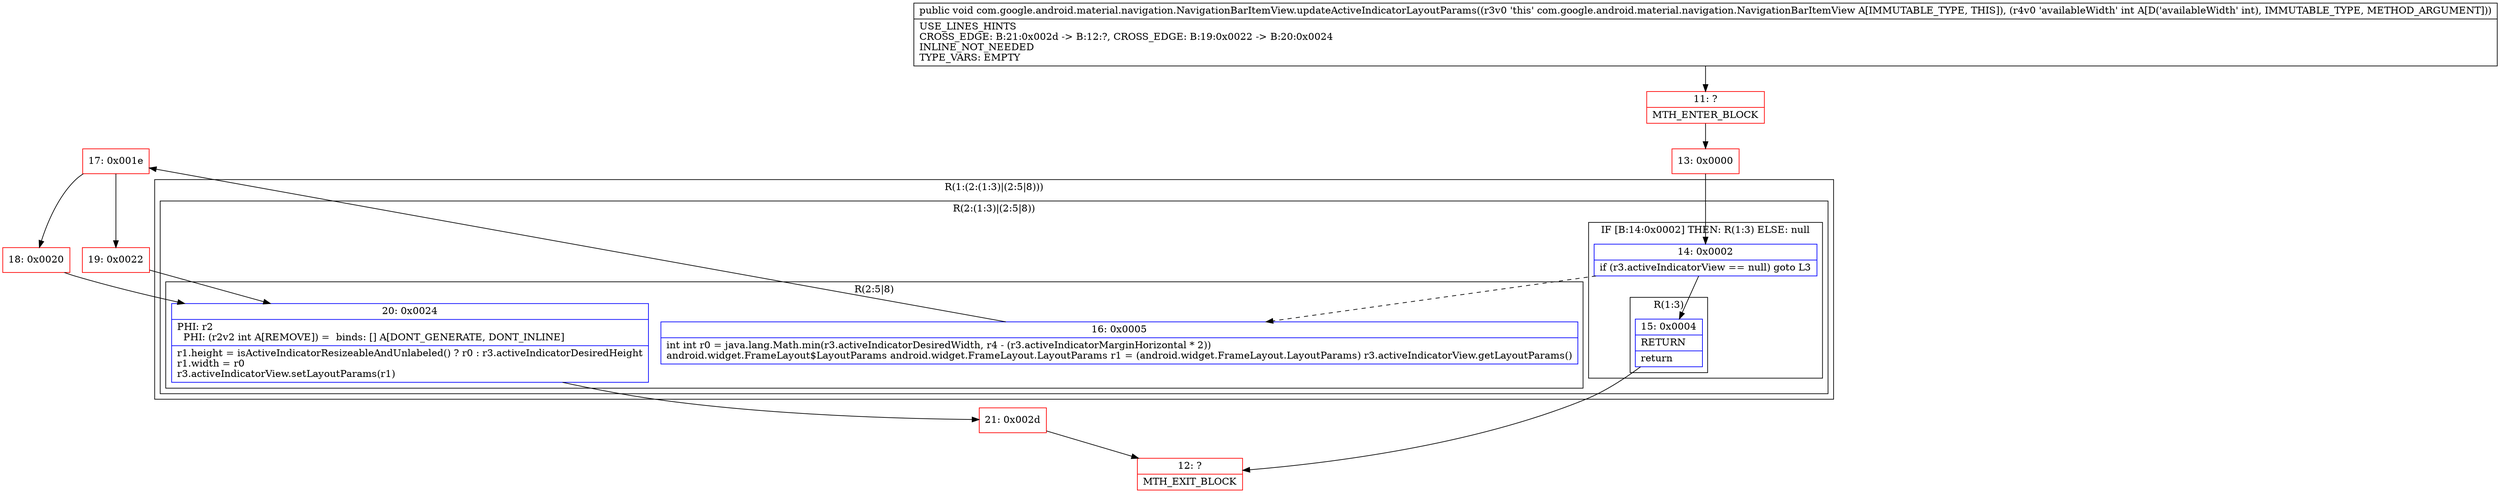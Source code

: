 digraph "CFG forcom.google.android.material.navigation.NavigationBarItemView.updateActiveIndicatorLayoutParams(I)V" {
subgraph cluster_Region_654428679 {
label = "R(1:(2:(1:3)|(2:5|8)))";
node [shape=record,color=blue];
subgraph cluster_Region_603726150 {
label = "R(2:(1:3)|(2:5|8))";
node [shape=record,color=blue];
subgraph cluster_IfRegion_1893262387 {
label = "IF [B:14:0x0002] THEN: R(1:3) ELSE: null";
node [shape=record,color=blue];
Node_14 [shape=record,label="{14\:\ 0x0002|if (r3.activeIndicatorView == null) goto L3\l}"];
subgraph cluster_Region_603290958 {
label = "R(1:3)";
node [shape=record,color=blue];
Node_15 [shape=record,label="{15\:\ 0x0004|RETURN\l|return\l}"];
}
}
subgraph cluster_Region_1981271088 {
label = "R(2:5|8)";
node [shape=record,color=blue];
Node_16 [shape=record,label="{16\:\ 0x0005|int int r0 = java.lang.Math.min(r3.activeIndicatorDesiredWidth, r4 \- (r3.activeIndicatorMarginHorizontal * 2))\landroid.widget.FrameLayout$LayoutParams android.widget.FrameLayout.LayoutParams r1 = (android.widget.FrameLayout.LayoutParams) r3.activeIndicatorView.getLayoutParams()\l}"];
Node_20 [shape=record,label="{20\:\ 0x0024|PHI: r2 \l  PHI: (r2v2 int A[REMOVE]) =  binds: [] A[DONT_GENERATE, DONT_INLINE]\l|r1.height = isActiveIndicatorResizeableAndUnlabeled() ? r0 : r3.activeIndicatorDesiredHeight\lr1.width = r0\lr3.activeIndicatorView.setLayoutParams(r1)\l}"];
}
}
}
Node_11 [shape=record,color=red,label="{11\:\ ?|MTH_ENTER_BLOCK\l}"];
Node_13 [shape=record,color=red,label="{13\:\ 0x0000}"];
Node_12 [shape=record,color=red,label="{12\:\ ?|MTH_EXIT_BLOCK\l}"];
Node_17 [shape=record,color=red,label="{17\:\ 0x001e}"];
Node_18 [shape=record,color=red,label="{18\:\ 0x0020}"];
Node_21 [shape=record,color=red,label="{21\:\ 0x002d}"];
Node_19 [shape=record,color=red,label="{19\:\ 0x0022}"];
MethodNode[shape=record,label="{public void com.google.android.material.navigation.NavigationBarItemView.updateActiveIndicatorLayoutParams((r3v0 'this' com.google.android.material.navigation.NavigationBarItemView A[IMMUTABLE_TYPE, THIS]), (r4v0 'availableWidth' int A[D('availableWidth' int), IMMUTABLE_TYPE, METHOD_ARGUMENT]))  | USE_LINES_HINTS\lCROSS_EDGE: B:21:0x002d \-\> B:12:?, CROSS_EDGE: B:19:0x0022 \-\> B:20:0x0024\lINLINE_NOT_NEEDED\lTYPE_VARS: EMPTY\l}"];
MethodNode -> Node_11;Node_14 -> Node_15;
Node_14 -> Node_16[style=dashed];
Node_15 -> Node_12;
Node_16 -> Node_17;
Node_20 -> Node_21;
Node_11 -> Node_13;
Node_13 -> Node_14;
Node_17 -> Node_18;
Node_17 -> Node_19;
Node_18 -> Node_20;
Node_21 -> Node_12;
Node_19 -> Node_20;
}

